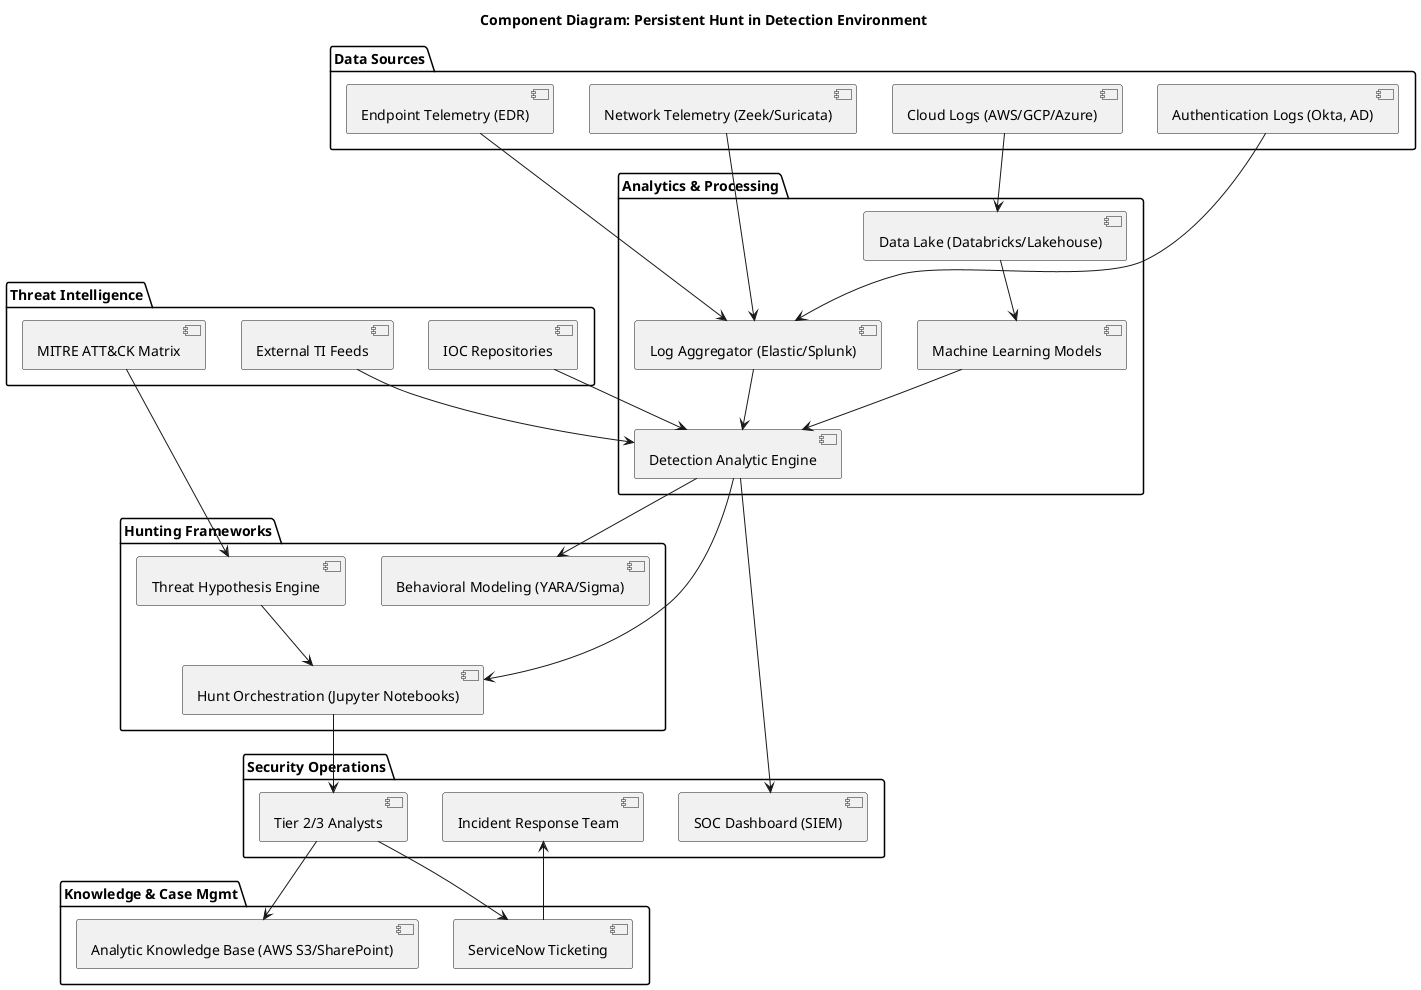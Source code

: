 @startuml
	title Component Diagram: Persistent Hunt in Detection Environment
	
	package "Data Sources" {
	  [Endpoint Telemetry (EDR)]
	  [Network Telemetry (Zeek/Suricata)]
	  [Cloud Logs (AWS/GCP/Azure)]
	  [Authentication Logs (Okta, AD)]
	}
	
	package "Threat Intelligence" {
	  [MITRE ATT&CK Matrix]
	  [External TI Feeds]
	  [IOC Repositories]
	}
	
	package "Analytics & Processing" {
	  [Log Aggregator (Elastic/Splunk)]
	  [Data Lake (Databricks/Lakehouse)]
	  [Detection Analytic Engine]
	  [Machine Learning Models]
	}
	
	package "Hunting Frameworks" {
	  [Hunt Orchestration (Jupyter Notebooks)]
	  [Threat Hypothesis Engine]
	  [Behavioral Modeling (YARA/Sigma)]
	}
	
	package "Knowledge & Case Mgmt" {
	  [ServiceNow Ticketing]
	  [Analytic Knowledge Base (AWS S3/SharePoint)]
	}
	
	package "Security Operations" {
	  [Tier 2/3 Analysts]
	  [SOC Dashboard (SIEM)]
	  [Incident Response Team]
	}
	
	' Connections
	[Endpoint Telemetry (EDR)] --> [Log Aggregator (Elastic/Splunk)]
	[Network Telemetry (Zeek/Suricata)] --> [Log Aggregator (Elastic/Splunk)]
	[Cloud Logs (AWS/GCP/Azure)] --> [Data Lake (Databricks/Lakehouse)]
	[Authentication Logs (Okta, AD)] --> [Log Aggregator (Elastic/Splunk)]
	
	[External TI Feeds] --> [Detection Analytic Engine]
	[MITRE ATT&CK Matrix] --> [Threat Hypothesis Engine]
	[IOC Repositories] --> [Detection Analytic Engine]
	
	[Log Aggregator (Elastic/Splunk)] --> [Detection Analytic Engine]
	[Data Lake (Databricks/Lakehouse)] --> [Machine Learning Models]
	[Machine Learning Models] --> [Detection Analytic Engine]
	
	[Detection Analytic Engine] --> [SOC Dashboard (SIEM)]
	[Detection Analytic Engine] --> [Hunt Orchestration (Jupyter Notebooks)]
	[Detection Analytic Engine] --> [Behavioral Modeling (YARA/Sigma)]
	
	[Threat Hypothesis Engine] --> [Hunt Orchestration (Jupyter Notebooks)]
	[Hunt Orchestration (Jupyter Notebooks)] --> [Tier 2/3 Analysts]
	[Tier 2/3 Analysts] --> [ServiceNow Ticketing]
	[Tier 2/3 Analysts] --> [Analytic Knowledge Base (AWS S3/SharePoint)]
	[ServiceNow Ticketing] --> [Incident Response Team]

@enduml
